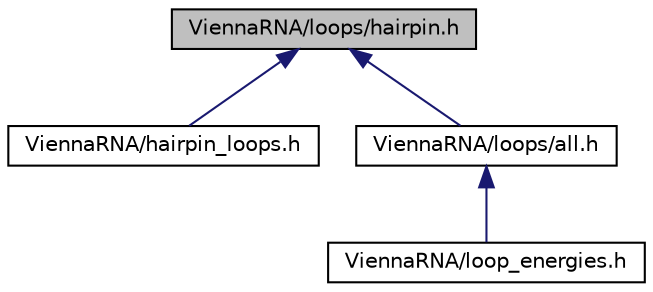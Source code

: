 digraph "ViennaRNA/loops/hairpin.h"
{
 // INTERACTIVE_SVG=YES
 // LATEX_PDF_SIZE
  bgcolor="transparent";
  edge [fontname="Helvetica",fontsize="10",labelfontname="Helvetica",labelfontsize="10"];
  node [fontname="Helvetica",fontsize="10",shape=record];
  Node21 [label="ViennaRNA/loops/hairpin.h",height=0.2,width=0.4,color="black", fillcolor="grey75", style="filled", fontcolor="black",tooltip="Energy evaluation of hairpin loops for MFE and partition function calculations."];
  Node21 -> Node22 [dir="back",color="midnightblue",fontsize="10",style="solid"];
  Node22 [label="ViennaRNA/hairpin_loops.h",height=0.2,width=0.4,color="black",URL="$hairpin__loops_8h.html",tooltip="Use ViennaRNA/loops/hairpin.h instead."];
  Node21 -> Node23 [dir="back",color="midnightblue",fontsize="10",style="solid"];
  Node23 [label="ViennaRNA/loops/all.h",height=0.2,width=0.4,color="black",URL="$all_8h.html",tooltip="Energy evaluation for MFE and partition function calculations."];
  Node23 -> Node24 [dir="back",color="midnightblue",fontsize="10",style="solid"];
  Node24 [label="ViennaRNA/loop_energies.h",height=0.2,width=0.4,color="black",URL="$loop__energies_8h.html",tooltip="Use ViennaRNA/loops/all.h instead."];
}
